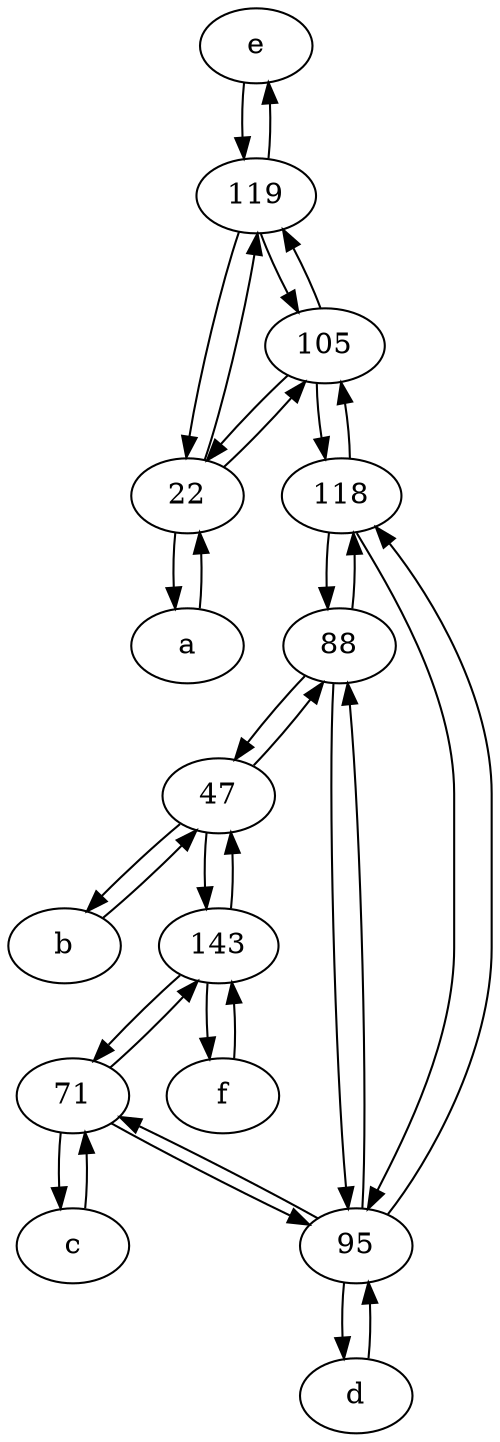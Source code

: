 digraph  {
	e [pos="30,50!"];
	b [pos="50,20!"];
	a [pos="40,10!"];
	22;
	119;
	143;
	47;
	88;
	118;
	c [pos="20,10!"];
	95;
	105;
	71;
	d [pos="20,30!"];
	f [pos="15,45!"];
	105 -> 118;
	88 -> 95;
	22 -> a;
	143 -> 47;
	143 -> 71;
	105 -> 22;
	88 -> 47;
	b -> 47;
	71 -> 95;
	47 -> b;
	c -> 71;
	95 -> 88;
	88 -> 118;
	118 -> 105;
	118 -> 88;
	47 -> 143;
	22 -> 119;
	118 -> 95;
	d -> 95;
	119 -> e;
	143 -> f;
	47 -> 88;
	119 -> 22;
	a -> 22;
	95 -> d;
	71 -> 143;
	71 -> c;
	119 -> 105;
	f -> 143;
	105 -> 119;
	22 -> 105;
	95 -> 118;
	e -> 119;
	95 -> 71;

	}